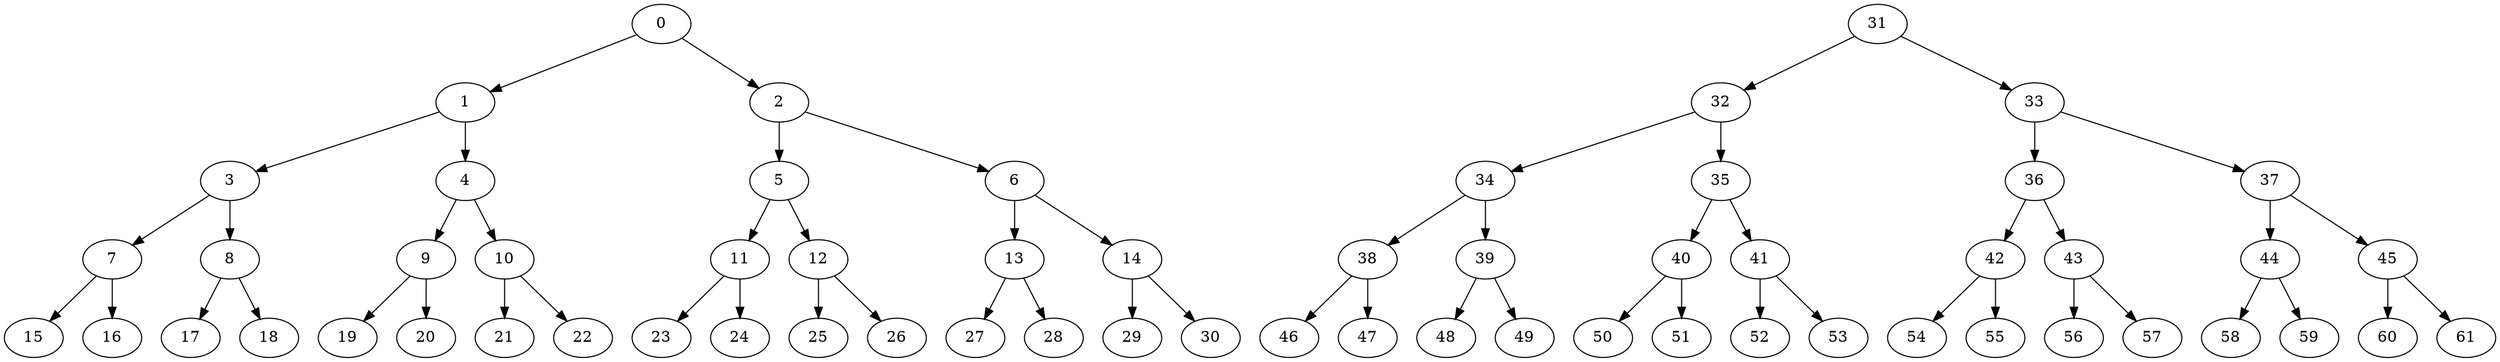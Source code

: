 strict digraph  {
0;
1;
2;
3;
4;
5;
6;
7;
8;
9;
10;
11;
12;
13;
14;
15;
16;
17;
18;
19;
20;
21;
22;
23;
24;
25;
26;
27;
28;
29;
30;
31;
32;
33;
34;
35;
36;
37;
38;
39;
40;
41;
42;
43;
44;
45;
46;
47;
48;
49;
50;
51;
52;
53;
54;
55;
56;
57;
58;
59;
60;
61;
0 -> 1;
0 -> 2;
1 -> 3;
1 -> 4;
2 -> 5;
2 -> 6;
3 -> 7;
3 -> 8;
4 -> 9;
4 -> 10;
5 -> 11;
5 -> 12;
6 -> 13;
6 -> 14;
7 -> 15;
7 -> 16;
8 -> 17;
8 -> 18;
9 -> 19;
9 -> 20;
10 -> 21;
10 -> 22;
11 -> 23;
11 -> 24;
12 -> 25;
12 -> 26;
13 -> 27;
13 -> 28;
14 -> 29;
14 -> 30;
31 -> 32;
31 -> 33;
32 -> 34;
32 -> 35;
33 -> 36;
33 -> 37;
34 -> 38;
34 -> 39;
35 -> 40;
35 -> 41;
36 -> 42;
36 -> 43;
37 -> 44;
37 -> 45;
38 -> 46;
38 -> 47;
39 -> 48;
39 -> 49;
40 -> 50;
40 -> 51;
41 -> 52;
41 -> 53;
42 -> 54;
42 -> 55;
43 -> 56;
43 -> 57;
44 -> 58;
44 -> 59;
45 -> 60;
45 -> 61;
}
